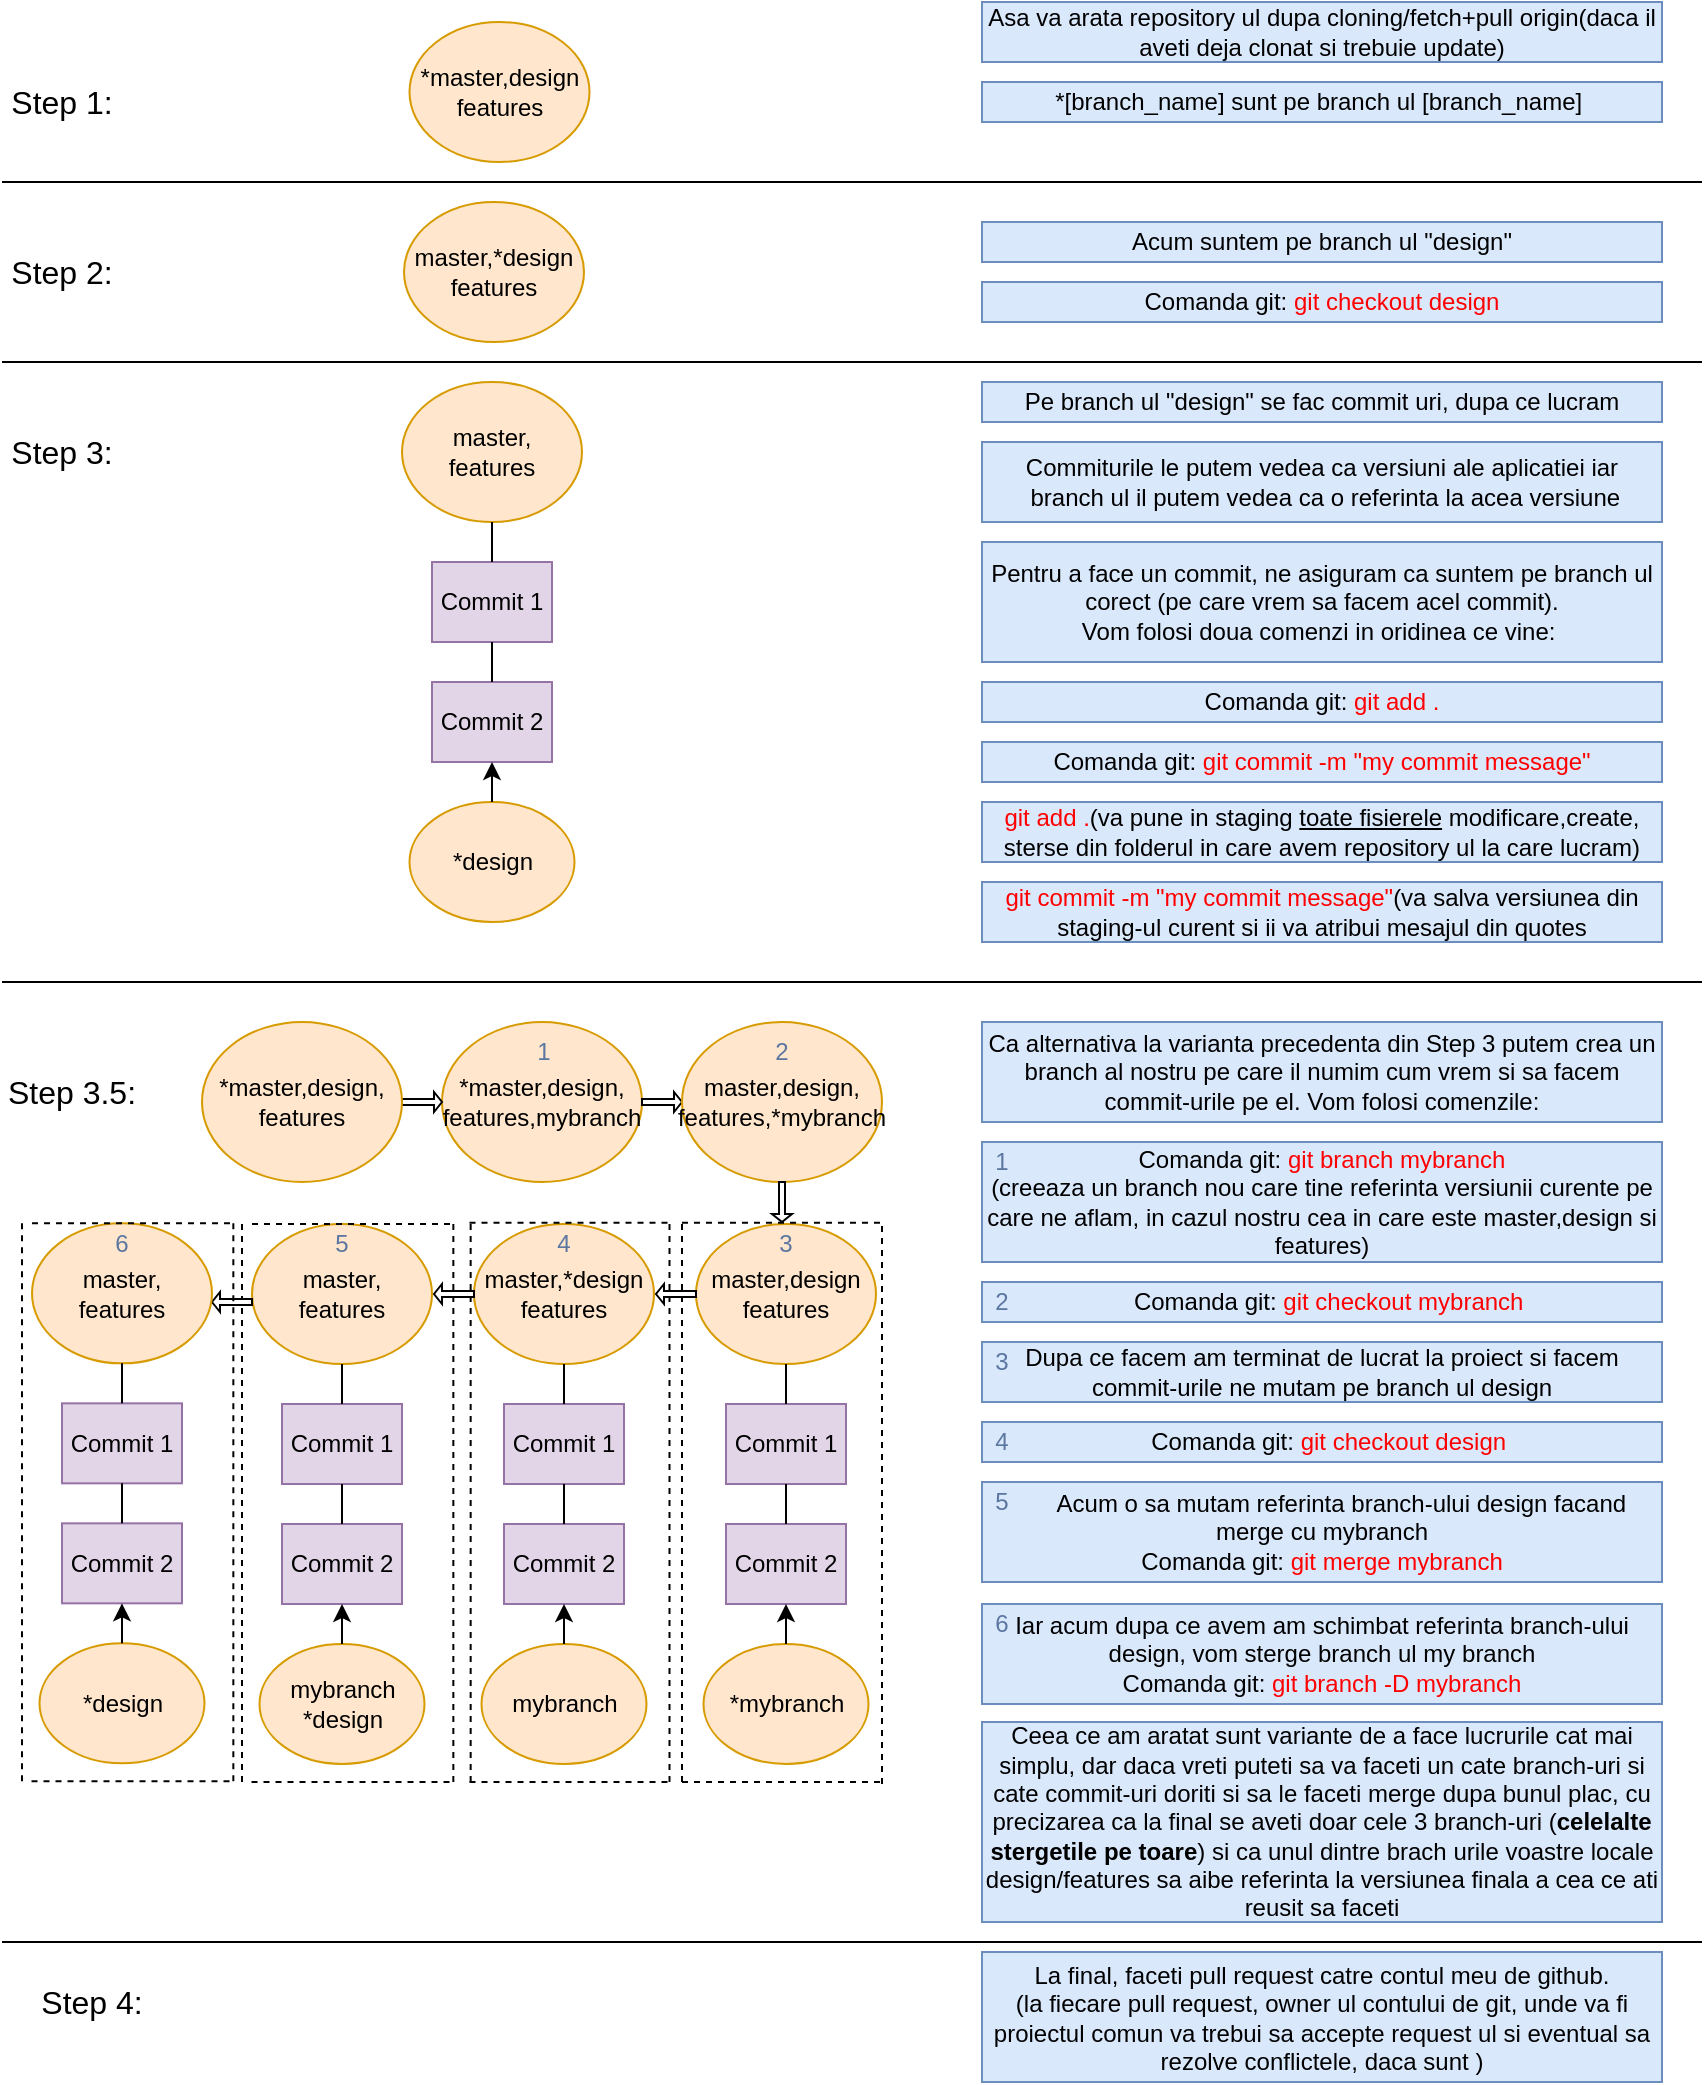 <mxfile version="12.9.8" type="github"><diagram id="RSg2vrgsQitQAqQZBzik" name="Page-1"><mxGraphModel dx="1038" dy="548" grid="1" gridSize="10" guides="1" tooltips="1" connect="1" arrows="1" fold="1" page="1" pageScale="1" pageWidth="850" pageHeight="1100" math="0" shadow="0"><root><mxCell id="0"/><mxCell id="1" parent="0"/><mxCell id="GJP9TdymEQac2r4mXD1--1" value="*master,design&lt;br&gt;features" style="ellipse;whiteSpace=wrap;html=1;fillColor=#ffe6cc;strokeColor=#d79b00;" vertex="1" parent="1"><mxGeometry x="203.75" y="40" width="90" height="70" as="geometry"/></mxCell><mxCell id="GJP9TdymEQac2r4mXD1--2" value="*[branch_name] sunt pe branch ul [branch_name]&amp;nbsp;" style="text;html=1;strokeColor=#6c8ebf;fillColor=#dae8fc;align=center;verticalAlign=middle;whiteSpace=wrap;rounded=0;" vertex="1" parent="1"><mxGeometry x="490" y="70" width="340" height="20" as="geometry"/></mxCell><mxCell id="GJP9TdymEQac2r4mXD1--4" value="Asa va arata repository ul dupa cloning/fetch+pull origin(daca il aveti deja clonat si trebuie update)" style="text;html=1;strokeColor=#6c8ebf;fillColor=#dae8fc;align=center;verticalAlign=middle;whiteSpace=wrap;rounded=0;" vertex="1" parent="1"><mxGeometry x="490" y="30" width="340" height="30" as="geometry"/></mxCell><mxCell id="GJP9TdymEQac2r4mXD1--5" value="&lt;font style=&quot;font-size: 16px&quot;&gt;Step 1:&lt;/font&gt;" style="text;html=1;strokeColor=none;fillColor=none;align=center;verticalAlign=middle;whiteSpace=wrap;rounded=0;" vertex="1" parent="1"><mxGeometry y="70" width="60" height="20" as="geometry"/></mxCell><mxCell id="GJP9TdymEQac2r4mXD1--7" value="" style="endArrow=none;html=1;" edge="1" parent="1"><mxGeometry width="50" height="50" relative="1" as="geometry"><mxPoint y="120" as="sourcePoint"/><mxPoint x="850" y="120" as="targetPoint"/></mxGeometry></mxCell><mxCell id="GJP9TdymEQac2r4mXD1--8" value="master,*design&lt;br&gt;features" style="ellipse;whiteSpace=wrap;html=1;fillColor=#ffe6cc;strokeColor=#d79b00;gradientColor=none;" vertex="1" parent="1"><mxGeometry x="201" y="130" width="90" height="70" as="geometry"/></mxCell><mxCell id="GJP9TdymEQac2r4mXD1--9" value="&lt;font style=&quot;font-size: 16px&quot;&gt;Step 2:&lt;/font&gt;" style="text;html=1;strokeColor=none;fillColor=none;align=center;verticalAlign=middle;whiteSpace=wrap;rounded=0;" vertex="1" parent="1"><mxGeometry y="155" width="60" height="20" as="geometry"/></mxCell><mxCell id="GJP9TdymEQac2r4mXD1--10" value="Acum suntem pe branch ul &quot;design&quot;" style="text;html=1;strokeColor=#6c8ebf;fillColor=#dae8fc;align=center;verticalAlign=middle;whiteSpace=wrap;rounded=0;" vertex="1" parent="1"><mxGeometry x="490" y="140" width="340" height="20" as="geometry"/></mxCell><mxCell id="GJP9TdymEQac2r4mXD1--11" value="Comanda git: &lt;font color=&quot;#ff0000&quot;&gt;git checkout design&lt;/font&gt;" style="text;html=1;strokeColor=#6c8ebf;fillColor=#dae8fc;align=center;verticalAlign=middle;whiteSpace=wrap;rounded=0;" vertex="1" parent="1"><mxGeometry x="490" y="170" width="340" height="20" as="geometry"/></mxCell><mxCell id="GJP9TdymEQac2r4mXD1--12" value="" style="endArrow=none;html=1;" edge="1" parent="1"><mxGeometry width="50" height="50" relative="1" as="geometry"><mxPoint y="210" as="sourcePoint"/><mxPoint x="850" y="210" as="targetPoint"/></mxGeometry></mxCell><mxCell id="GJP9TdymEQac2r4mXD1--13" value="master,&lt;br&gt;features" style="ellipse;whiteSpace=wrap;html=1;fillColor=#ffe6cc;strokeColor=#d79b00;gradientColor=none;" vertex="1" parent="1"><mxGeometry x="200" y="220" width="90" height="70" as="geometry"/></mxCell><mxCell id="GJP9TdymEQac2r4mXD1--14" value="&lt;font style=&quot;font-size: 16px&quot;&gt;Step 3:&lt;/font&gt;" style="text;html=1;strokeColor=none;fillColor=none;align=center;verticalAlign=middle;whiteSpace=wrap;rounded=0;" vertex="1" parent="1"><mxGeometry y="245" width="60" height="20" as="geometry"/></mxCell><mxCell id="GJP9TdymEQac2r4mXD1--15" value="Pe branch ul &quot;design&quot; se fac commit uri, dupa ce lucram" style="text;html=1;strokeColor=#6c8ebf;fillColor=#dae8fc;align=center;verticalAlign=middle;whiteSpace=wrap;rounded=0;" vertex="1" parent="1"><mxGeometry x="490" y="220" width="340" height="20" as="geometry"/></mxCell><mxCell id="GJP9TdymEQac2r4mXD1--16" value="Commiturile le putem vedea ca versiuni ale aplicatiei iar&lt;br&gt;&amp;nbsp;branch ul il putem vedea ca o referinta la acea versiune" style="text;html=1;strokeColor=#6c8ebf;fillColor=#dae8fc;align=center;verticalAlign=middle;whiteSpace=wrap;rounded=0;" vertex="1" parent="1"><mxGeometry x="490" y="250" width="340" height="40" as="geometry"/></mxCell><mxCell id="GJP9TdymEQac2r4mXD1--17" value="" style="endArrow=none;html=1;" edge="1" parent="1"><mxGeometry width="50" height="50" relative="1" as="geometry"><mxPoint y="520" as="sourcePoint"/><mxPoint x="850" y="520" as="targetPoint"/></mxGeometry></mxCell><mxCell id="GJP9TdymEQac2r4mXD1--18" value="Commit 1" style="rounded=0;whiteSpace=wrap;html=1;fillColor=#e1d5e7;strokeColor=#9673a6;" vertex="1" parent="1"><mxGeometry x="215" y="310" width="60" height="40" as="geometry"/></mxCell><mxCell id="GJP9TdymEQac2r4mXD1--19" value="Commit 2" style="rounded=0;whiteSpace=wrap;html=1;fillColor=#e1d5e7;strokeColor=#9673a6;" vertex="1" parent="1"><mxGeometry x="215" y="370" width="60" height="40" as="geometry"/></mxCell><mxCell id="GJP9TdymEQac2r4mXD1--20" value="" style="endArrow=none;html=1;entryX=0.5;entryY=1;entryDx=0;entryDy=0;exitX=0.5;exitY=0;exitDx=0;exitDy=0;" edge="1" parent="1" source="GJP9TdymEQac2r4mXD1--18" target="GJP9TdymEQac2r4mXD1--13"><mxGeometry width="50" height="50" relative="1" as="geometry"><mxPoint x="245" y="300" as="sourcePoint"/><mxPoint x="320" y="360" as="targetPoint"/></mxGeometry></mxCell><mxCell id="GJP9TdymEQac2r4mXD1--21" value="*design" style="ellipse;whiteSpace=wrap;html=1;fillColor=#ffe6cc;strokeColor=#d79b00;" vertex="1" parent="1"><mxGeometry x="203.75" y="430" width="82.5" height="60" as="geometry"/></mxCell><mxCell id="GJP9TdymEQac2r4mXD1--23" value="Pentru a face un commit, ne asiguram ca suntem pe branch ul corect (pe care vrem sa facem acel commit).&lt;br&gt;Vom folosi doua comenzi in oridinea ce vine:&amp;nbsp;" style="rounded=0;whiteSpace=wrap;html=1;fillColor=#dae8fc;strokeColor=#6c8ebf;" vertex="1" parent="1"><mxGeometry x="490" y="300" width="340" height="60" as="geometry"/></mxCell><mxCell id="GJP9TdymEQac2r4mXD1--24" value="Comanda git: &lt;font color=&quot;#ff0000&quot;&gt;git add .&lt;/font&gt;" style="text;html=1;strokeColor=#6c8ebf;fillColor=#dae8fc;align=center;verticalAlign=middle;whiteSpace=wrap;rounded=0;" vertex="1" parent="1"><mxGeometry x="490" y="370" width="340" height="20" as="geometry"/></mxCell><mxCell id="GJP9TdymEQac2r4mXD1--25" value="Comanda git: &lt;font color=&quot;#ff0000&quot;&gt;git commit -m &quot;my commit message&quot;&lt;/font&gt;" style="text;html=1;strokeColor=#6c8ebf;fillColor=#dae8fc;align=center;verticalAlign=middle;whiteSpace=wrap;rounded=0;" vertex="1" parent="1"><mxGeometry x="490" y="400" width="340" height="20" as="geometry"/></mxCell><mxCell id="GJP9TdymEQac2r4mXD1--26" value="" style="endArrow=none;html=1;entryX=0.5;entryY=1;entryDx=0;entryDy=0;exitX=0.5;exitY=0;exitDx=0;exitDy=0;" edge="1" parent="1" source="GJP9TdymEQac2r4mXD1--19" target="GJP9TdymEQac2r4mXD1--18"><mxGeometry width="50" height="50" relative="1" as="geometry"><mxPoint x="270" y="320" as="sourcePoint"/><mxPoint x="320" y="260" as="targetPoint"/></mxGeometry></mxCell><mxCell id="GJP9TdymEQac2r4mXD1--27" value="&lt;font color=&quot;#ff0000&quot;&gt;git add .&lt;/font&gt;(va pune in staging &lt;u&gt;toate fisierele&lt;/u&gt; modificare,create, sterse din folderul in care avem repository ul la care lucram)" style="text;html=1;strokeColor=#6c8ebf;fillColor=#dae8fc;align=center;verticalAlign=middle;whiteSpace=wrap;rounded=0;" vertex="1" parent="1"><mxGeometry x="490" y="430" width="340" height="30" as="geometry"/></mxCell><mxCell id="GJP9TdymEQac2r4mXD1--28" value="&lt;span style=&quot;color: rgb(255 , 0 , 0)&quot;&gt;git commit -m &quot;my commit message&quot;&lt;/span&gt;(va salva versiunea din staging-ul curent si ii va atribui mesajul din quotes" style="text;html=1;strokeColor=#6c8ebf;fillColor=#dae8fc;align=center;verticalAlign=middle;whiteSpace=wrap;rounded=0;" vertex="1" parent="1"><mxGeometry x="490" y="470" width="340" height="30" as="geometry"/></mxCell><mxCell id="GJP9TdymEQac2r4mXD1--29" value="" style="endArrow=classic;html=1;entryX=0.5;entryY=1;entryDx=0;entryDy=0;exitX=0.5;exitY=0;exitDx=0;exitDy=0;" edge="1" parent="1" source="GJP9TdymEQac2r4mXD1--21" target="GJP9TdymEQac2r4mXD1--19"><mxGeometry width="50" height="50" relative="1" as="geometry"><mxPoint x="270" y="410" as="sourcePoint"/><mxPoint x="320" y="360" as="targetPoint"/></mxGeometry></mxCell><mxCell id="GJP9TdymEQac2r4mXD1--30" value="*master,design,&lt;br&gt;features,mybranch" style="ellipse;whiteSpace=wrap;html=1;fillColor=#ffe6cc;strokeColor=#d79b00;gradientColor=none;" vertex="1" parent="1"><mxGeometry x="220" y="540" width="100" height="80" as="geometry"/></mxCell><mxCell id="GJP9TdymEQac2r4mXD1--31" value="&lt;font style=&quot;font-size: 16px&quot;&gt;Step 3.5:&lt;/font&gt;" style="text;html=1;strokeColor=none;fillColor=none;align=center;verticalAlign=middle;whiteSpace=wrap;rounded=0;" vertex="1" parent="1"><mxGeometry y="565" width="70" height="20" as="geometry"/></mxCell><mxCell id="GJP9TdymEQac2r4mXD1--32" value="Ca alternativa la varianta precedenta din Step 3 putem crea un branch al nostru pe care il numim cum vrem si sa facem commit-urile pe el. Vom folosi comenzile:" style="text;html=1;strokeColor=#6c8ebf;fillColor=#dae8fc;align=center;verticalAlign=middle;whiteSpace=wrap;rounded=0;" vertex="1" parent="1"><mxGeometry x="490" y="540" width="340" height="50" as="geometry"/></mxCell><mxCell id="GJP9TdymEQac2r4mXD1--39" value="Comanda git: &lt;font color=&quot;#ff0000&quot;&gt;git branch mybranch&lt;/font&gt;&lt;br&gt;(creeaza un branch nou care tine referinta versiunii curente pe care ne aflam, in cazul nostru cea in care este master,design si features)" style="text;html=1;strokeColor=#6c8ebf;fillColor=#dae8fc;align=center;verticalAlign=middle;whiteSpace=wrap;rounded=0;" vertex="1" parent="1"><mxGeometry x="490" y="600" width="340" height="60" as="geometry"/></mxCell><mxCell id="GJP9TdymEQac2r4mXD1--40" value="&amp;nbsp; Comanda git: &lt;font color=&quot;#ff0000&quot;&gt;git checkout mybranch&lt;/font&gt;" style="text;html=1;strokeColor=#6c8ebf;fillColor=#dae8fc;align=center;verticalAlign=middle;whiteSpace=wrap;rounded=0;" vertex="1" parent="1"><mxGeometry x="490" y="670" width="340" height="20" as="geometry"/></mxCell><mxCell id="GJP9TdymEQac2r4mXD1--42" value="Dupa ce facem am terminat de lucrat la proiect si facem commit-urile ne mutam pe branch ul design" style="text;html=1;strokeColor=#6c8ebf;fillColor=#dae8fc;align=center;verticalAlign=middle;whiteSpace=wrap;rounded=0;" vertex="1" parent="1"><mxGeometry x="490" y="700" width="340" height="30" as="geometry"/></mxCell><mxCell id="GJP9TdymEQac2r4mXD1--43" value="&amp;nbsp; &amp;nbsp; &amp;nbsp; Acum o sa mutam referinta branch-ului design facand merge cu mybranch&lt;br&gt;Comanda git: &lt;font color=&quot;#ff0000&quot;&gt;git merge mybranch&lt;/font&gt;&lt;br&gt;" style="text;html=1;strokeColor=#6c8ebf;fillColor=#dae8fc;align=center;verticalAlign=middle;whiteSpace=wrap;rounded=0;" vertex="1" parent="1"><mxGeometry x="490" y="770" width="340" height="50" as="geometry"/></mxCell><mxCell id="GJP9TdymEQac2r4mXD1--45" value="" style="shape=singleArrow;whiteSpace=wrap;html=1;gradientColor=none;" vertex="1" parent="1"><mxGeometry x="200" y="575" width="20" height="10" as="geometry"/></mxCell><mxCell id="GJP9TdymEQac2r4mXD1--48" value="*master,design,&lt;br&gt;features" style="ellipse;whiteSpace=wrap;html=1;fillColor=#ffe6cc;strokeColor=#d79b00;gradientColor=none;" vertex="1" parent="1"><mxGeometry x="100" y="540" width="100" height="80" as="geometry"/></mxCell><mxCell id="GJP9TdymEQac2r4mXD1--49" value="" style="shape=singleArrow;whiteSpace=wrap;html=1;gradientColor=none;" vertex="1" parent="1"><mxGeometry x="320" y="575" width="20" height="10" as="geometry"/></mxCell><mxCell id="GJP9TdymEQac2r4mXD1--50" value="master,design,&lt;br&gt;features,*mybranch" style="ellipse;whiteSpace=wrap;html=1;fillColor=#ffe6cc;strokeColor=#d79b00;gradientColor=none;" vertex="1" parent="1"><mxGeometry x="340" y="540" width="100" height="80" as="geometry"/></mxCell><mxCell id="GJP9TdymEQac2r4mXD1--51" value="" style="shape=singleArrow;whiteSpace=wrap;html=1;gradientColor=none;rotation=90;" vertex="1" parent="1"><mxGeometry x="380" y="625" width="20" height="10" as="geometry"/></mxCell><mxCell id="GJP9TdymEQac2r4mXD1--55" value="master,design&lt;br&gt;features" style="ellipse;whiteSpace=wrap;html=1;fillColor=#ffe6cc;strokeColor=#d79b00;gradientColor=none;" vertex="1" parent="1"><mxGeometry x="347" y="641" width="90" height="70" as="geometry"/></mxCell><mxCell id="GJP9TdymEQac2r4mXD1--56" value="Commit 1" style="rounded=0;whiteSpace=wrap;html=1;fillColor=#e1d5e7;strokeColor=#9673a6;" vertex="1" parent="1"><mxGeometry x="362" y="731" width="60" height="40" as="geometry"/></mxCell><mxCell id="GJP9TdymEQac2r4mXD1--57" value="Commit 2" style="rounded=0;whiteSpace=wrap;html=1;fillColor=#e1d5e7;strokeColor=#9673a6;" vertex="1" parent="1"><mxGeometry x="362" y="791" width="60" height="40" as="geometry"/></mxCell><mxCell id="GJP9TdymEQac2r4mXD1--58" value="" style="endArrow=none;html=1;entryX=0.5;entryY=1;entryDx=0;entryDy=0;exitX=0.5;exitY=0;exitDx=0;exitDy=0;" edge="1" parent="1" source="GJP9TdymEQac2r4mXD1--56" target="GJP9TdymEQac2r4mXD1--55"><mxGeometry width="50" height="50" relative="1" as="geometry"><mxPoint x="392" y="721" as="sourcePoint"/><mxPoint x="467" y="781" as="targetPoint"/></mxGeometry></mxCell><mxCell id="GJP9TdymEQac2r4mXD1--59" value="*mybranch" style="ellipse;whiteSpace=wrap;html=1;fillColor=#ffe6cc;strokeColor=#d79b00;" vertex="1" parent="1"><mxGeometry x="350.75" y="851" width="82.5" height="60" as="geometry"/></mxCell><mxCell id="GJP9TdymEQac2r4mXD1--60" value="" style="endArrow=none;html=1;entryX=0.5;entryY=1;entryDx=0;entryDy=0;exitX=0.5;exitY=0;exitDx=0;exitDy=0;" edge="1" parent="1" source="GJP9TdymEQac2r4mXD1--57" target="GJP9TdymEQac2r4mXD1--56"><mxGeometry width="50" height="50" relative="1" as="geometry"><mxPoint x="417" y="741" as="sourcePoint"/><mxPoint x="467" y="681" as="targetPoint"/></mxGeometry></mxCell><mxCell id="GJP9TdymEQac2r4mXD1--61" value="" style="endArrow=classic;html=1;entryX=0.5;entryY=1;entryDx=0;entryDy=0;exitX=0.5;exitY=0;exitDx=0;exitDy=0;" edge="1" parent="1" source="GJP9TdymEQac2r4mXD1--59" target="GJP9TdymEQac2r4mXD1--57"><mxGeometry width="50" height="50" relative="1" as="geometry"><mxPoint x="417" y="831" as="sourcePoint"/><mxPoint x="467" y="781" as="targetPoint"/></mxGeometry></mxCell><mxCell id="GJP9TdymEQac2r4mXD1--62" value="" style="shape=singleArrow;whiteSpace=wrap;html=1;gradientColor=none;rotation=-180;" vertex="1" parent="1"><mxGeometry x="327" y="671" width="20" height="10" as="geometry"/></mxCell><mxCell id="GJP9TdymEQac2r4mXD1--63" value="master,*design&lt;br&gt;features" style="ellipse;whiteSpace=wrap;html=1;fillColor=#ffe6cc;strokeColor=#d79b00;gradientColor=none;" vertex="1" parent="1"><mxGeometry x="236" y="641" width="90" height="70" as="geometry"/></mxCell><mxCell id="GJP9TdymEQac2r4mXD1--64" value="Commit 1" style="rounded=0;whiteSpace=wrap;html=1;fillColor=#e1d5e7;strokeColor=#9673a6;" vertex="1" parent="1"><mxGeometry x="251" y="731" width="60" height="40" as="geometry"/></mxCell><mxCell id="GJP9TdymEQac2r4mXD1--65" value="Commit 2" style="rounded=0;whiteSpace=wrap;html=1;fillColor=#e1d5e7;strokeColor=#9673a6;" vertex="1" parent="1"><mxGeometry x="251" y="791" width="60" height="40" as="geometry"/></mxCell><mxCell id="GJP9TdymEQac2r4mXD1--66" value="" style="endArrow=none;html=1;entryX=0.5;entryY=1;entryDx=0;entryDy=0;exitX=0.5;exitY=0;exitDx=0;exitDy=0;" edge="1" parent="1" source="GJP9TdymEQac2r4mXD1--64" target="GJP9TdymEQac2r4mXD1--63"><mxGeometry width="50" height="50" relative="1" as="geometry"><mxPoint x="281" y="721" as="sourcePoint"/><mxPoint x="356" y="781" as="targetPoint"/></mxGeometry></mxCell><mxCell id="GJP9TdymEQac2r4mXD1--67" value="mybranch" style="ellipse;whiteSpace=wrap;html=1;fillColor=#ffe6cc;strokeColor=#d79b00;" vertex="1" parent="1"><mxGeometry x="239.75" y="851" width="82.5" height="60" as="geometry"/></mxCell><mxCell id="GJP9TdymEQac2r4mXD1--68" value="" style="endArrow=none;html=1;entryX=0.5;entryY=1;entryDx=0;entryDy=0;exitX=0.5;exitY=0;exitDx=0;exitDy=0;" edge="1" parent="1" source="GJP9TdymEQac2r4mXD1--65" target="GJP9TdymEQac2r4mXD1--64"><mxGeometry width="50" height="50" relative="1" as="geometry"><mxPoint x="306" y="741" as="sourcePoint"/><mxPoint x="356" y="681" as="targetPoint"/></mxGeometry></mxCell><mxCell id="GJP9TdymEQac2r4mXD1--69" value="" style="endArrow=classic;html=1;entryX=0.5;entryY=1;entryDx=0;entryDy=0;exitX=0.5;exitY=0;exitDx=0;exitDy=0;" edge="1" parent="1" source="GJP9TdymEQac2r4mXD1--67" target="GJP9TdymEQac2r4mXD1--65"><mxGeometry width="50" height="50" relative="1" as="geometry"><mxPoint x="306" y="831" as="sourcePoint"/><mxPoint x="356" y="781" as="targetPoint"/></mxGeometry></mxCell><mxCell id="GJP9TdymEQac2r4mXD1--78" value="" style="shape=singleArrow;whiteSpace=wrap;html=1;gradientColor=none;rotation=-180;" vertex="1" parent="1"><mxGeometry x="216" y="671" width="20" height="10" as="geometry"/></mxCell><mxCell id="GJP9TdymEQac2r4mXD1--79" value="master,&lt;br&gt;features" style="ellipse;whiteSpace=wrap;html=1;fillColor=#ffe6cc;strokeColor=#d79b00;gradientColor=none;" vertex="1" parent="1"><mxGeometry x="125" y="641" width="90" height="70" as="geometry"/></mxCell><mxCell id="GJP9TdymEQac2r4mXD1--80" value="Commit 1" style="rounded=0;whiteSpace=wrap;html=1;fillColor=#e1d5e7;strokeColor=#9673a6;" vertex="1" parent="1"><mxGeometry x="140" y="731" width="60" height="40" as="geometry"/></mxCell><mxCell id="GJP9TdymEQac2r4mXD1--81" value="Commit 2" style="rounded=0;whiteSpace=wrap;html=1;fillColor=#e1d5e7;strokeColor=#9673a6;" vertex="1" parent="1"><mxGeometry x="140" y="791" width="60" height="40" as="geometry"/></mxCell><mxCell id="GJP9TdymEQac2r4mXD1--82" value="" style="endArrow=none;html=1;entryX=0.5;entryY=1;entryDx=0;entryDy=0;exitX=0.5;exitY=0;exitDx=0;exitDy=0;" edge="1" parent="1" source="GJP9TdymEQac2r4mXD1--80" target="GJP9TdymEQac2r4mXD1--79"><mxGeometry width="50" height="50" relative="1" as="geometry"><mxPoint x="170" y="721" as="sourcePoint"/><mxPoint x="245" y="781" as="targetPoint"/></mxGeometry></mxCell><mxCell id="GJP9TdymEQac2r4mXD1--83" value="mybranch&lt;br&gt;*design" style="ellipse;whiteSpace=wrap;html=1;fillColor=#ffe6cc;strokeColor=#d79b00;" vertex="1" parent="1"><mxGeometry x="128.75" y="851" width="82.5" height="60" as="geometry"/></mxCell><mxCell id="GJP9TdymEQac2r4mXD1--84" value="" style="endArrow=none;html=1;entryX=0.5;entryY=1;entryDx=0;entryDy=0;exitX=0.5;exitY=0;exitDx=0;exitDy=0;" edge="1" parent="1" source="GJP9TdymEQac2r4mXD1--81" target="GJP9TdymEQac2r4mXD1--80"><mxGeometry width="50" height="50" relative="1" as="geometry"><mxPoint x="195" y="741" as="sourcePoint"/><mxPoint x="245" y="681" as="targetPoint"/></mxGeometry></mxCell><mxCell id="GJP9TdymEQac2r4mXD1--85" value="" style="endArrow=classic;html=1;entryX=0.5;entryY=1;entryDx=0;entryDy=0;exitX=0.5;exitY=0;exitDx=0;exitDy=0;" edge="1" parent="1" source="GJP9TdymEQac2r4mXD1--83" target="GJP9TdymEQac2r4mXD1--81"><mxGeometry width="50" height="50" relative="1" as="geometry"><mxPoint x="195" y="831" as="sourcePoint"/><mxPoint x="245" y="781" as="targetPoint"/></mxGeometry></mxCell><mxCell id="GJP9TdymEQac2r4mXD1--86" value="&amp;nbsp; Comanda git: &lt;font color=&quot;#ff0000&quot;&gt;git checkout design&lt;/font&gt;" style="text;html=1;strokeColor=#6c8ebf;fillColor=#dae8fc;align=center;verticalAlign=middle;whiteSpace=wrap;rounded=0;" vertex="1" parent="1"><mxGeometry x="490" y="740" width="340" height="20" as="geometry"/></mxCell><mxCell id="GJP9TdymEQac2r4mXD1--87" value="&lt;font color=&quot;#5b77a1&quot;&gt;1&lt;/font&gt;" style="text;html=1;strokeColor=none;fillColor=none;align=center;verticalAlign=middle;whiteSpace=wrap;rounded=0;" vertex="1" parent="1"><mxGeometry x="480" y="600" width="40" height="20" as="geometry"/></mxCell><mxCell id="GJP9TdymEQac2r4mXD1--88" value="&lt;font color=&quot;#5b77a1&quot;&gt;2&lt;/font&gt;" style="text;html=1;strokeColor=none;fillColor=none;align=center;verticalAlign=middle;whiteSpace=wrap;rounded=0;" vertex="1" parent="1"><mxGeometry x="480" y="670" width="40" height="20" as="geometry"/></mxCell><mxCell id="GJP9TdymEQac2r4mXD1--89" value="&lt;font color=&quot;#5b77a1&quot;&gt;3&lt;/font&gt;" style="text;html=1;strokeColor=none;fillColor=none;align=center;verticalAlign=middle;whiteSpace=wrap;rounded=0;" vertex="1" parent="1"><mxGeometry x="480" y="700" width="40" height="20" as="geometry"/></mxCell><mxCell id="GJP9TdymEQac2r4mXD1--90" value="&lt;font color=&quot;#5b77a1&quot;&gt;1&lt;/font&gt;" style="text;html=1;strokeColor=none;fillColor=none;align=center;verticalAlign=middle;whiteSpace=wrap;rounded=0;" vertex="1" parent="1"><mxGeometry x="251" y="545" width="40" height="20" as="geometry"/></mxCell><mxCell id="GJP9TdymEQac2r4mXD1--91" value="&lt;font color=&quot;#5b77a1&quot;&gt;2&lt;/font&gt;" style="text;html=1;strokeColor=none;fillColor=none;align=center;verticalAlign=middle;whiteSpace=wrap;rounded=0;" vertex="1" parent="1"><mxGeometry x="370" y="545" width="40" height="20" as="geometry"/></mxCell><mxCell id="GJP9TdymEQac2r4mXD1--92" value="" style="endArrow=none;dashed=1;html=1;" edge="1" parent="1"><mxGeometry width="50" height="50" relative="1" as="geometry"><mxPoint x="340" y="920" as="sourcePoint"/><mxPoint x="340" y="640" as="targetPoint"/></mxGeometry></mxCell><mxCell id="GJP9TdymEQac2r4mXD1--93" value="" style="endArrow=none;dashed=1;html=1;" edge="1" parent="1"><mxGeometry width="50" height="50" relative="1" as="geometry"><mxPoint x="340" y="920" as="sourcePoint"/><mxPoint x="440" y="920" as="targetPoint"/></mxGeometry></mxCell><mxCell id="GJP9TdymEQac2r4mXD1--94" value="" style="endArrow=none;dashed=1;html=1;" edge="1" parent="1"><mxGeometry width="50" height="50" relative="1" as="geometry"><mxPoint x="340" y="640.33" as="sourcePoint"/><mxPoint x="440" y="640.33" as="targetPoint"/></mxGeometry></mxCell><mxCell id="GJP9TdymEQac2r4mXD1--95" value="" style="endArrow=none;dashed=1;html=1;" edge="1" parent="1"><mxGeometry width="50" height="50" relative="1" as="geometry"><mxPoint x="233.75" y="920" as="sourcePoint"/><mxPoint x="333.75" y="920" as="targetPoint"/></mxGeometry></mxCell><mxCell id="GJP9TdymEQac2r4mXD1--96" value="" style="endArrow=none;dashed=1;html=1;" edge="1" parent="1"><mxGeometry width="50" height="50" relative="1" as="geometry"><mxPoint x="124.75" y="920" as="sourcePoint"/><mxPoint x="224.75" y="920" as="targetPoint"/></mxGeometry></mxCell><mxCell id="GJP9TdymEQac2r4mXD1--97" value="" style="endArrow=none;dashed=1;html=1;" edge="1" parent="1"><mxGeometry width="50" height="50" relative="1" as="geometry"><mxPoint x="333.75" y="920" as="sourcePoint"/><mxPoint x="333.75" y="640" as="targetPoint"/></mxGeometry></mxCell><mxCell id="GJP9TdymEQac2r4mXD1--98" value="" style="endArrow=none;dashed=1;html=1;" edge="1" parent="1"><mxGeometry width="50" height="50" relative="1" as="geometry"><mxPoint x="234.33" y="920" as="sourcePoint"/><mxPoint x="234.33" y="640" as="targetPoint"/></mxGeometry></mxCell><mxCell id="GJP9TdymEQac2r4mXD1--99" value="" style="endArrow=none;dashed=1;html=1;" edge="1" parent="1"><mxGeometry width="50" height="50" relative="1" as="geometry"><mxPoint x="440" y="921" as="sourcePoint"/><mxPoint x="440" y="641" as="targetPoint"/></mxGeometry></mxCell><mxCell id="GJP9TdymEQac2r4mXD1--100" value="" style="endArrow=none;dashed=1;html=1;" edge="1" parent="1"><mxGeometry width="50" height="50" relative="1" as="geometry"><mxPoint x="225.67" y="920" as="sourcePoint"/><mxPoint x="225.67" y="640" as="targetPoint"/></mxGeometry></mxCell><mxCell id="GJP9TdymEQac2r4mXD1--101" value="" style="endArrow=none;dashed=1;html=1;" edge="1" parent="1"><mxGeometry width="50" height="50" relative="1" as="geometry"><mxPoint x="120" y="920" as="sourcePoint"/><mxPoint x="120" y="640" as="targetPoint"/></mxGeometry></mxCell><mxCell id="GJP9TdymEQac2r4mXD1--102" value="" style="endArrow=none;dashed=1;html=1;" edge="1" parent="1"><mxGeometry width="50" height="50" relative="1" as="geometry"><mxPoint x="233.75" y="640.33" as="sourcePoint"/><mxPoint x="333.75" y="640.33" as="targetPoint"/></mxGeometry></mxCell><mxCell id="GJP9TdymEQac2r4mXD1--103" value="" style="endArrow=none;dashed=1;html=1;" edge="1" parent="1"><mxGeometry width="50" height="50" relative="1" as="geometry"><mxPoint x="125" y="641.0" as="sourcePoint"/><mxPoint x="225" y="641.0" as="targetPoint"/></mxGeometry></mxCell><mxCell id="GJP9TdymEQac2r4mXD1--104" value="&lt;font color=&quot;#5b77a1&quot;&gt;3&lt;/font&gt;" style="text;html=1;strokeColor=none;fillColor=none;align=center;verticalAlign=middle;whiteSpace=wrap;rounded=0;" vertex="1" parent="1"><mxGeometry x="372" y="641" width="40" height="20" as="geometry"/></mxCell><mxCell id="GJP9TdymEQac2r4mXD1--105" value="&lt;font color=&quot;#5b77a1&quot;&gt;4&lt;/font&gt;" style="text;html=1;strokeColor=none;fillColor=none;align=center;verticalAlign=middle;whiteSpace=wrap;rounded=0;" vertex="1" parent="1"><mxGeometry x="480" y="740" width="40" height="20" as="geometry"/></mxCell><mxCell id="GJP9TdymEQac2r4mXD1--106" value="&lt;font color=&quot;#5b77a1&quot;&gt;4&lt;/font&gt;" style="text;html=1;strokeColor=none;fillColor=none;align=center;verticalAlign=middle;whiteSpace=wrap;rounded=0;" vertex="1" parent="1"><mxGeometry x="261" y="641" width="40" height="20" as="geometry"/></mxCell><mxCell id="GJP9TdymEQac2r4mXD1--107" value="&lt;font color=&quot;#5b77a1&quot;&gt;5&lt;/font&gt;" style="text;html=1;strokeColor=none;fillColor=none;align=center;verticalAlign=middle;whiteSpace=wrap;rounded=0;" vertex="1" parent="1"><mxGeometry x="480" y="770" width="40" height="20" as="geometry"/></mxCell><mxCell id="GJP9TdymEQac2r4mXD1--111" value="" style="shape=singleArrow;whiteSpace=wrap;html=1;gradientColor=none;rotation=-180;" vertex="1" parent="1"><mxGeometry x="105" y="675" width="20" height="10" as="geometry"/></mxCell><mxCell id="GJP9TdymEQac2r4mXD1--114" value="master,&lt;br&gt;features" style="ellipse;whiteSpace=wrap;html=1;fillColor=#ffe6cc;strokeColor=#d79b00;gradientColor=none;" vertex="1" parent="1"><mxGeometry x="15" y="640.67" width="90" height="70" as="geometry"/></mxCell><mxCell id="GJP9TdymEQac2r4mXD1--115" value="Commit 1" style="rounded=0;whiteSpace=wrap;html=1;fillColor=#e1d5e7;strokeColor=#9673a6;" vertex="1" parent="1"><mxGeometry x="30" y="730.67" width="60" height="40" as="geometry"/></mxCell><mxCell id="GJP9TdymEQac2r4mXD1--116" value="Commit 2" style="rounded=0;whiteSpace=wrap;html=1;fillColor=#e1d5e7;strokeColor=#9673a6;" vertex="1" parent="1"><mxGeometry x="30" y="790.67" width="60" height="40" as="geometry"/></mxCell><mxCell id="GJP9TdymEQac2r4mXD1--117" value="" style="endArrow=none;html=1;entryX=0.5;entryY=1;entryDx=0;entryDy=0;exitX=0.5;exitY=0;exitDx=0;exitDy=0;" edge="1" parent="1" source="GJP9TdymEQac2r4mXD1--115" target="GJP9TdymEQac2r4mXD1--114"><mxGeometry width="50" height="50" relative="1" as="geometry"><mxPoint x="60" y="720.67" as="sourcePoint"/><mxPoint x="135" y="780.67" as="targetPoint"/></mxGeometry></mxCell><mxCell id="GJP9TdymEQac2r4mXD1--118" value="*design" style="ellipse;whiteSpace=wrap;html=1;fillColor=#ffe6cc;strokeColor=#d79b00;" vertex="1" parent="1"><mxGeometry x="18.75" y="850.67" width="82.5" height="60" as="geometry"/></mxCell><mxCell id="GJP9TdymEQac2r4mXD1--119" value="" style="endArrow=none;html=1;entryX=0.5;entryY=1;entryDx=0;entryDy=0;exitX=0.5;exitY=0;exitDx=0;exitDy=0;" edge="1" parent="1" source="GJP9TdymEQac2r4mXD1--116" target="GJP9TdymEQac2r4mXD1--115"><mxGeometry width="50" height="50" relative="1" as="geometry"><mxPoint x="85" y="740.67" as="sourcePoint"/><mxPoint x="135" y="680.67" as="targetPoint"/></mxGeometry></mxCell><mxCell id="GJP9TdymEQac2r4mXD1--120" value="" style="endArrow=classic;html=1;entryX=0.5;entryY=1;entryDx=0;entryDy=0;exitX=0.5;exitY=0;exitDx=0;exitDy=0;" edge="1" parent="1" source="GJP9TdymEQac2r4mXD1--118" target="GJP9TdymEQac2r4mXD1--116"><mxGeometry width="50" height="50" relative="1" as="geometry"><mxPoint x="85" y="830.67" as="sourcePoint"/><mxPoint x="135" y="780.67" as="targetPoint"/></mxGeometry></mxCell><mxCell id="GJP9TdymEQac2r4mXD1--121" value="" style="endArrow=none;dashed=1;html=1;" edge="1" parent="1"><mxGeometry width="50" height="50" relative="1" as="geometry"><mxPoint x="14.75" y="919.67" as="sourcePoint"/><mxPoint x="114.75" y="919.67" as="targetPoint"/></mxGeometry></mxCell><mxCell id="GJP9TdymEQac2r4mXD1--122" value="" style="endArrow=none;dashed=1;html=1;" edge="1" parent="1"><mxGeometry width="50" height="50" relative="1" as="geometry"><mxPoint x="115.67" y="919.67" as="sourcePoint"/><mxPoint x="115.67" y="639.67" as="targetPoint"/></mxGeometry></mxCell><mxCell id="GJP9TdymEQac2r4mXD1--123" value="" style="endArrow=none;dashed=1;html=1;" edge="1" parent="1"><mxGeometry width="50" height="50" relative="1" as="geometry"><mxPoint x="10" y="919.67" as="sourcePoint"/><mxPoint x="10" y="639.67" as="targetPoint"/></mxGeometry></mxCell><mxCell id="GJP9TdymEQac2r4mXD1--124" value="" style="endArrow=none;dashed=1;html=1;" edge="1" parent="1"><mxGeometry width="50" height="50" relative="1" as="geometry"><mxPoint x="15" y="640.67" as="sourcePoint"/><mxPoint x="115" y="640.67" as="targetPoint"/></mxGeometry></mxCell><mxCell id="GJP9TdymEQac2r4mXD1--136" value="Iar acum dupa ce avem am schimbat referinta branch-ului design, vom sterge branch ul my branch&lt;br&gt;Comanda git:&lt;font color=&quot;#ff0000&quot;&gt;&amp;nbsp;git branch -D mybranch&lt;/font&gt;" style="text;html=1;strokeColor=#6c8ebf;fillColor=#dae8fc;align=center;verticalAlign=middle;whiteSpace=wrap;rounded=0;" vertex="1" parent="1"><mxGeometry x="490" y="831" width="340" height="50" as="geometry"/></mxCell><mxCell id="GJP9TdymEQac2r4mXD1--137" value="&lt;font color=&quot;#5b77a1&quot;&gt;6&lt;/font&gt;" style="text;html=1;strokeColor=none;fillColor=none;align=center;verticalAlign=middle;whiteSpace=wrap;rounded=0;" vertex="1" parent="1"><mxGeometry x="480" y="831" width="40" height="20" as="geometry"/></mxCell><mxCell id="GJP9TdymEQac2r4mXD1--138" value="&lt;font color=&quot;#5b77a1&quot;&gt;6&lt;/font&gt;" style="text;html=1;strokeColor=none;fillColor=none;align=center;verticalAlign=middle;whiteSpace=wrap;rounded=0;" vertex="1" parent="1"><mxGeometry x="40" y="641" width="40" height="20" as="geometry"/></mxCell><mxCell id="GJP9TdymEQac2r4mXD1--139" value="&lt;font color=&quot;#5b77a1&quot;&gt;5&lt;/font&gt;" style="text;html=1;strokeColor=none;fillColor=none;align=center;verticalAlign=middle;whiteSpace=wrap;rounded=0;" vertex="1" parent="1"><mxGeometry x="150" y="641" width="40" height="20" as="geometry"/></mxCell><mxCell id="GJP9TdymEQac2r4mXD1--140" value="Ceea ce am aratat sunt variante de a face lucrurile cat mai simplu, dar daca vreti puteti sa va faceti un cate branch-uri si cate commit-uri doriti si sa le faceti merge dupa bunul plac, cu precizarea ca la final se aveti doar cele 3 branch-uri (&lt;b&gt;celelalte stergetile pe toare&lt;/b&gt;) si ca unul dintre brach urile voastre locale design/features sa aibe referinta la versiunea finala a cea ce ati reusit sa faceti" style="text;html=1;strokeColor=#6c8ebf;fillColor=#dae8fc;align=center;verticalAlign=middle;whiteSpace=wrap;rounded=0;" vertex="1" parent="1"><mxGeometry x="490" y="890" width="340" height="100" as="geometry"/></mxCell><mxCell id="GJP9TdymEQac2r4mXD1--141" value="" style="endArrow=none;html=1;" edge="1" parent="1"><mxGeometry width="50" height="50" relative="1" as="geometry"><mxPoint y="1000" as="sourcePoint"/><mxPoint x="850" y="1000" as="targetPoint"/></mxGeometry></mxCell><mxCell id="GJP9TdymEQac2r4mXD1--142" value="&lt;font style=&quot;font-size: 16px&quot;&gt;Step 4:&lt;/font&gt;" style="text;html=1;strokeColor=none;fillColor=none;align=center;verticalAlign=middle;whiteSpace=wrap;rounded=0;" vertex="1" parent="1"><mxGeometry x="10" y="1020" width="70" height="20" as="geometry"/></mxCell><mxCell id="GJP9TdymEQac2r4mXD1--143" value="La final, faceti pull request catre contul meu de github.&lt;br&gt;(la fiecare pull request, owner ul contului de git, unde va fi proiectul comun va trebui sa accepte request ul si eventual sa rezolve conflictele, daca sunt )" style="text;html=1;strokeColor=#6c8ebf;fillColor=#dae8fc;align=center;verticalAlign=middle;whiteSpace=wrap;rounded=0;" vertex="1" parent="1"><mxGeometry x="490" y="1005" width="340" height="65" as="geometry"/></mxCell></root></mxGraphModel></diagram></mxfile>